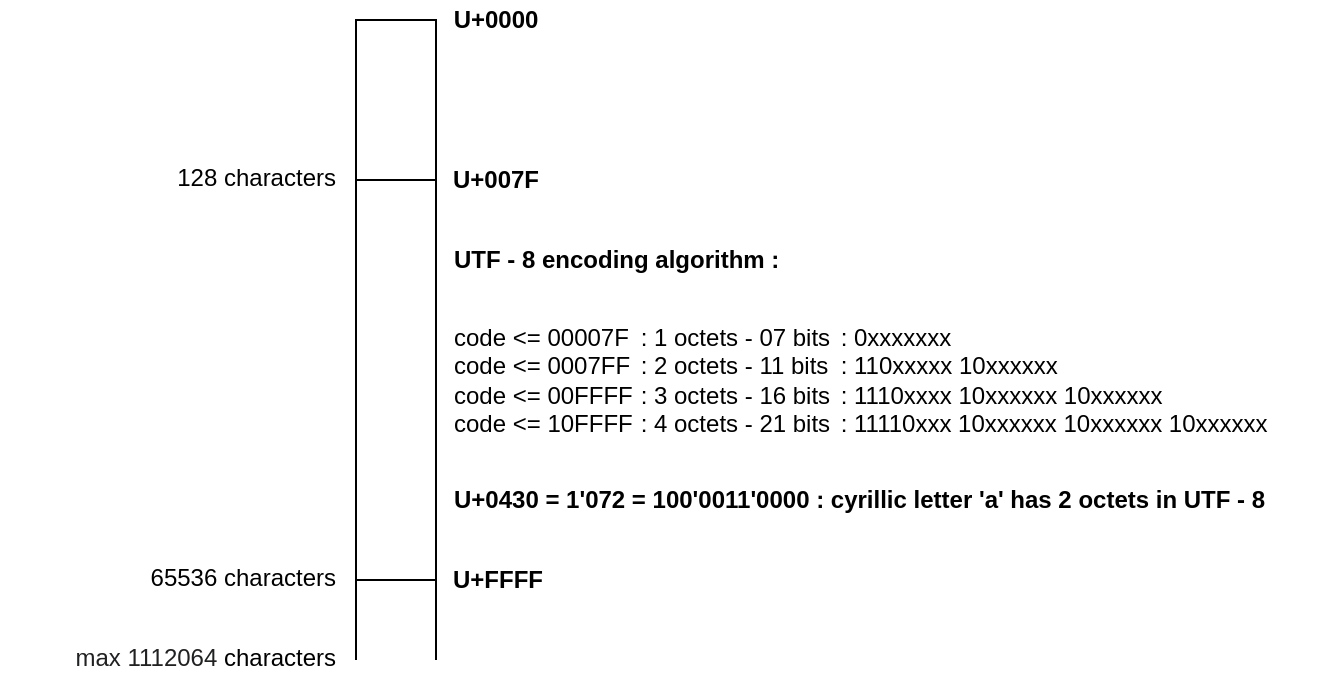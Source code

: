 <mxfile version="26.1.1">
  <diagram name="Страница — 1" id="lHIpNA71YD9EEB81Ue6B">
    <mxGraphModel dx="547" dy="315" grid="1" gridSize="10" guides="1" tooltips="1" connect="1" arrows="1" fold="1" page="1" pageScale="1" pageWidth="827" pageHeight="1169" math="0" shadow="0">
      <root>
        <mxCell id="0" />
        <mxCell id="1" parent="0" />
        <mxCell id="JVhbZe6pg1iud8cQLpee-1" value="" style="rounded=0;whiteSpace=wrap;html=1;fillColor=none;fontFamily=Helvetica;" parent="1" vertex="1">
          <mxGeometry x="200" y="40" width="40" height="80" as="geometry" />
        </mxCell>
        <mxCell id="JVhbZe6pg1iud8cQLpee-2" value="" style="rounded=0;whiteSpace=wrap;html=1;fillColor=none;fontFamily=Helvetica;" parent="1" vertex="1">
          <mxGeometry x="200" y="120" width="40" height="200" as="geometry" />
        </mxCell>
        <mxCell id="JVhbZe6pg1iud8cQLpee-3" value="" style="endArrow=none;html=1;rounded=0;entryX=0;entryY=1;entryDx=0;entryDy=0;fontFamily=Helvetica;" parent="1" edge="1">
          <mxGeometry width="50" height="50" relative="1" as="geometry">
            <mxPoint x="200" y="360" as="sourcePoint" />
            <mxPoint x="200" y="320" as="targetPoint" />
          </mxGeometry>
        </mxCell>
        <mxCell id="JVhbZe6pg1iud8cQLpee-4" value="" style="endArrow=none;html=1;rounded=0;entryX=0;entryY=1;entryDx=0;entryDy=0;fontFamily=Helvetica;" parent="1" edge="1">
          <mxGeometry width="50" height="50" relative="1" as="geometry">
            <mxPoint x="240" y="360" as="sourcePoint" />
            <mxPoint x="240" y="320" as="targetPoint" />
          </mxGeometry>
        </mxCell>
        <mxCell id="JVhbZe6pg1iud8cQLpee-5" value="&lt;font&gt;&lt;b&gt;U+0000&lt;/b&gt;&lt;/font&gt;" style="text;html=1;align=center;verticalAlign=middle;whiteSpace=wrap;rounded=0;fontFamily=Helvetica;" parent="1" vertex="1">
          <mxGeometry x="240" y="30" width="60" height="20" as="geometry" />
        </mxCell>
        <mxCell id="JVhbZe6pg1iud8cQLpee-6" value="&lt;font&gt;&lt;b&gt;U+007F&lt;/b&gt;&lt;/font&gt;" style="text;html=1;align=center;verticalAlign=middle;whiteSpace=wrap;rounded=0;fontFamily=Helvetica;" parent="1" vertex="1">
          <mxGeometry x="240" y="110" width="60" height="20" as="geometry" />
        </mxCell>
        <mxCell id="JVhbZe6pg1iud8cQLpee-7" value="&lt;font&gt;&lt;b&gt;U+FFFF&lt;/b&gt;&lt;/font&gt;" style="text;html=1;align=center;verticalAlign=middle;whiteSpace=wrap;rounded=0;fontFamily=Helvetica;" parent="1" vertex="1">
          <mxGeometry x="241" y="310" width="60" height="20" as="geometry" />
        </mxCell>
        <mxCell id="JVhbZe6pg1iud8cQLpee-8" value="&lt;font&gt;65536&amp;nbsp;characters&lt;/font&gt;" style="text;html=1;align=right;verticalAlign=middle;whiteSpace=wrap;rounded=0;fontFamily=Helvetica;" parent="1" vertex="1">
          <mxGeometry x="42" y="309" width="150" height="20" as="geometry" />
        </mxCell>
        <mxCell id="JVhbZe6pg1iud8cQLpee-10" value="&lt;font&gt;128 characters&lt;/font&gt;" style="text;html=1;align=right;verticalAlign=middle;whiteSpace=wrap;rounded=0;fontFamily=Helvetica;" parent="1" vertex="1">
          <mxGeometry x="82" y="109" width="110" height="20" as="geometry" />
        </mxCell>
        <mxCell id="JVhbZe6pg1iud8cQLpee-11" value="&lt;font&gt;&lt;b&gt;U+0430 = 1&#39;072 = &lt;/b&gt;&lt;span style=&quot;background-color: rgb(255, 255, 255);&quot;&gt;&lt;font face=&quot;Helvetica&quot; style=&quot;&quot;&gt;&lt;b&gt;100&#39;0011&#39;0000&lt;/b&gt;&lt;/font&gt;&lt;/span&gt;&lt;b&gt;&amp;nbsp;: cyrillic letter &#39;&lt;/b&gt;&lt;/font&gt;&lt;b style=&quot;&quot;&gt;а&#39; has 2 octets in UTF - 8&lt;/b&gt;&lt;font&gt;&lt;b&gt;&amp;nbsp;&lt;/b&gt;&lt;/font&gt;" style="text;html=1;align=left;verticalAlign=middle;whiteSpace=wrap;rounded=0;fontFamily=Helvetica;" parent="1" vertex="1">
          <mxGeometry x="247" y="270" width="433" height="20" as="geometry" />
        </mxCell>
        <mxCell id="JVhbZe6pg1iud8cQLpee-12" value="&lt;div&gt;&lt;font style=&quot;background-color: transparent; color: light-dark(rgb(0, 0, 0), rgb(255, 255, 255));&quot;&gt;code &amp;lt;=&lt;/font&gt;&lt;font style=&quot;background-color: transparent; color: light-dark(rgb(0, 0, 0), rgb(255, 255, 255));&quot;&gt; &lt;/font&gt;&lt;font style=&quot;background-color: transparent; color: light-dark(rgb(0, 0, 0), rgb(255, 255, 255));&quot;&gt;00007F&lt;/font&gt;&lt;/div&gt;&lt;div&gt;&lt;font&gt;code &amp;lt;= 0007FF&lt;/font&gt;&lt;/div&gt;&lt;div&gt;&lt;font&gt;code &amp;lt;= 00FFFF&lt;/font&gt;&lt;/div&gt;&lt;div&gt;&lt;font style=&quot;background-color: transparent; color: light-dark(rgb(0, 0, 0), rgb(255, 255, 255));&quot;&gt;code&amp;nbsp;&lt;/font&gt;&lt;font style=&quot;background-color: transparent; color: light-dark(rgb(0, 0, 0), rgb(255, 255, 255));&quot;&gt;&amp;lt;= 10FFFF&lt;/font&gt;&lt;/div&gt;" style="text;html=1;align=left;verticalAlign=middle;whiteSpace=wrap;rounded=0;fontFamily=Helvetica;" parent="1" vertex="1">
          <mxGeometry x="247" y="180" width="100" height="80" as="geometry" />
        </mxCell>
        <mxCell id="JVhbZe6pg1iud8cQLpee-16" value="&lt;font&gt;&lt;span style=&quot;color: rgb(32, 33, 34); text-align: start; background-color: rgb(255, 255, 255);&quot;&gt;&lt;font style=&quot;font-size: 12px;&quot;&gt;&amp;nbsp;max 1112064&lt;/font&gt;&lt;/span&gt;&amp;nbsp;characters&lt;/font&gt;" style="text;html=1;align=right;verticalAlign=middle;whiteSpace=wrap;rounded=0;fontFamily=Helvetica;" parent="1" vertex="1">
          <mxGeometry x="22" y="349" width="170" height="20" as="geometry" />
        </mxCell>
        <mxCell id="7rVMGAdaCvuB3OoOaOV6-1" value="&lt;div style=&quot;&quot;&gt;&lt;span style=&quot;background-color: transparent; color: light-dark(rgb(0, 0, 0), rgb(255, 255, 255));&quot;&gt;&amp;nbsp;: 1 octets - 07 bits&amp;nbsp;&lt;/span&gt;&lt;/div&gt;&lt;div style=&quot;&quot;&gt;&lt;span style=&quot;&quot;&gt;&amp;nbsp;: 2 octets - 11 bits&amp;nbsp;&lt;/span&gt;&lt;/div&gt;&lt;div style=&quot;&quot;&gt;&lt;div&gt;&amp;nbsp;: 3 octets - 16 bits&amp;nbsp;&lt;/div&gt;&lt;div&gt;&amp;nbsp;: 4 octets - 21 bits&amp;nbsp;&lt;/div&gt;&lt;/div&gt;" style="text;html=1;align=left;verticalAlign=middle;whiteSpace=wrap;rounded=0;" parent="1" vertex="1">
          <mxGeometry x="337" y="180" width="110" height="80" as="geometry" />
        </mxCell>
        <mxCell id="7rVMGAdaCvuB3OoOaOV6-2" value="&lt;b style=&quot;&quot;&gt;UTF - 8 encoding algorithm :&lt;/b&gt;" style="text;html=1;align=left;verticalAlign=middle;whiteSpace=wrap;rounded=0;" parent="1" vertex="1">
          <mxGeometry x="247" y="150" width="433" height="20" as="geometry" />
        </mxCell>
        <mxCell id="7rVMGAdaCvuB3OoOaOV6-4" value="&lt;span style=&quot;&quot;&gt;&amp;nbsp;: 0xxxxxxx&lt;/span&gt;&lt;div&gt;&amp;nbsp;: 110xxxxx 10xxxxxx&lt;span style=&quot;&quot;&gt;&lt;/span&gt;&lt;/div&gt;&lt;div&gt;&amp;nbsp;: 1110xxxx 10xxxxxx 10xxxxxx&lt;/div&gt;&lt;div&gt;&amp;nbsp;: 11110xxx&lt;span style=&quot;background-color: initial;&quot;&gt;&amp;nbsp;10xxxxxx&lt;/span&gt;&lt;span style=&quot;background-color: initial;&quot;&gt;&amp;nbsp;10xxxxxx&lt;/span&gt;&lt;span style=&quot;background-color: initial;&quot;&gt;&amp;nbsp;10xxxxxx&lt;/span&gt;&lt;/div&gt;" style="text;html=1;align=left;verticalAlign=middle;whiteSpace=wrap;rounded=0;" parent="1" vertex="1">
          <mxGeometry x="437" y="180" width="243" height="80.5" as="geometry" />
        </mxCell>
      </root>
    </mxGraphModel>
  </diagram>
</mxfile>
